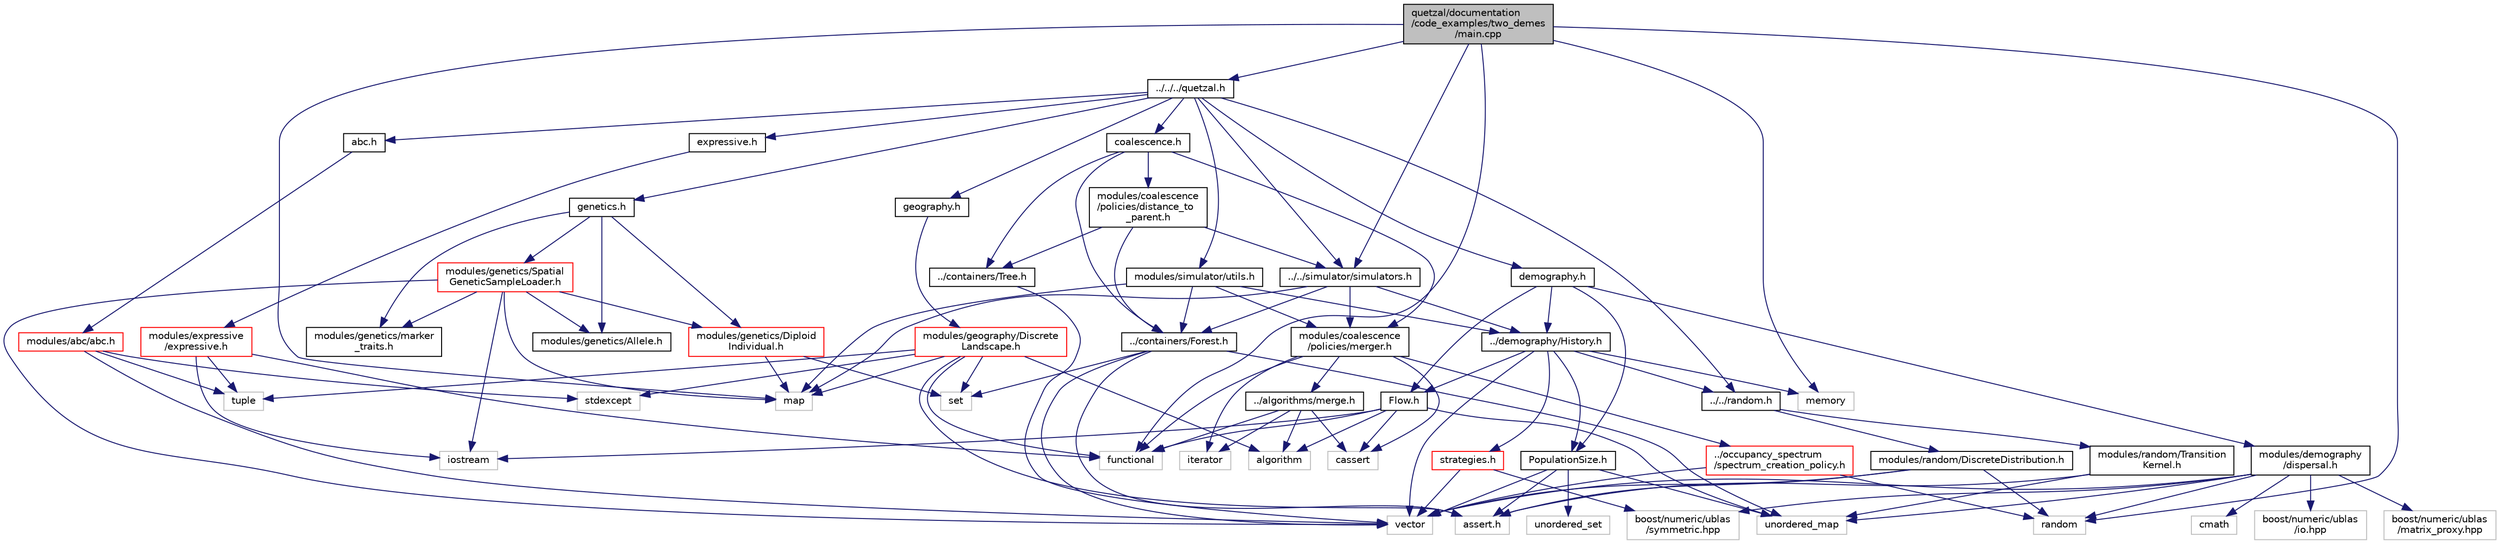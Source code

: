 digraph "quetzal/documentation/code_examples/two_demes/main.cpp"
{
 // LATEX_PDF_SIZE
  edge [fontname="Helvetica",fontsize="10",labelfontname="Helvetica",labelfontsize="10"];
  node [fontname="Helvetica",fontsize="10",shape=record];
  Node0 [label="quetzal/documentation\l/code_examples/two_demes\l/main.cpp",height=0.2,width=0.4,color="black", fillcolor="grey75", style="filled", fontcolor="black",tooltip=" "];
  Node0 -> Node1 [color="midnightblue",fontsize="10",style="solid",fontname="Helvetica"];
  Node1 [label="../../../quetzal.h",height=0.2,width=0.4,color="black", fillcolor="white", style="filled",URL="$quetzal_8h.html",tooltip=" "];
  Node1 -> Node2 [color="midnightblue",fontsize="10",style="solid",fontname="Helvetica"];
  Node2 [label="coalescence.h",height=0.2,width=0.4,color="black", fillcolor="white", style="filled",URL="$coalescence_8h.html",tooltip=" "];
  Node2 -> Node3 [color="midnightblue",fontsize="10",style="solid",fontname="Helvetica"];
  Node3 [label="modules/coalescence\l/policies/merger.h",height=0.2,width=0.4,color="black", fillcolor="white", style="filled",URL="$merger_8h.html",tooltip=" "];
  Node3 -> Node4 [color="midnightblue",fontsize="10",style="solid",fontname="Helvetica"];
  Node4 [label="../algorithms/merge.h",height=0.2,width=0.4,color="black", fillcolor="white", style="filled",URL="$merge_8h.html",tooltip=" "];
  Node4 -> Node5 [color="midnightblue",fontsize="10",style="solid",fontname="Helvetica"];
  Node5 [label="algorithm",height=0.2,width=0.4,color="grey75", fillcolor="white", style="filled",tooltip=" "];
  Node4 -> Node6 [color="midnightblue",fontsize="10",style="solid",fontname="Helvetica"];
  Node6 [label="iterator",height=0.2,width=0.4,color="grey75", fillcolor="white", style="filled",tooltip=" "];
  Node4 -> Node7 [color="midnightblue",fontsize="10",style="solid",fontname="Helvetica"];
  Node7 [label="cassert",height=0.2,width=0.4,color="grey75", fillcolor="white", style="filled",tooltip=" "];
  Node4 -> Node8 [color="midnightblue",fontsize="10",style="solid",fontname="Helvetica"];
  Node8 [label="functional",height=0.2,width=0.4,color="grey75", fillcolor="white", style="filled",tooltip=" "];
  Node3 -> Node9 [color="midnightblue",fontsize="10",style="solid",fontname="Helvetica"];
  Node9 [label="../occupancy_spectrum\l/spectrum_creation_policy.h",height=0.2,width=0.4,color="red", fillcolor="white", style="filled",URL="$spectrum__creation__policy_8h.html",tooltip=" "];
  Node9 -> Node12 [color="midnightblue",fontsize="10",style="solid",fontname="Helvetica"];
  Node12 [label="vector",height=0.2,width=0.4,color="grey75", fillcolor="white", style="filled",tooltip=" "];
  Node9 -> Node14 [color="midnightblue",fontsize="10",style="solid",fontname="Helvetica"];
  Node14 [label="random",height=0.2,width=0.4,color="grey75", fillcolor="white", style="filled",tooltip=" "];
  Node3 -> Node6 [color="midnightblue",fontsize="10",style="solid",fontname="Helvetica"];
  Node3 -> Node7 [color="midnightblue",fontsize="10",style="solid",fontname="Helvetica"];
  Node3 -> Node8 [color="midnightblue",fontsize="10",style="solid",fontname="Helvetica"];
  Node2 -> Node23 [color="midnightblue",fontsize="10",style="solid",fontname="Helvetica"];
  Node23 [label="modules/coalescence\l/policies/distance_to\l_parent.h",height=0.2,width=0.4,color="black", fillcolor="white", style="filled",URL="$distance__to__parent_8h.html",tooltip=" "];
  Node23 -> Node24 [color="midnightblue",fontsize="10",style="solid",fontname="Helvetica"];
  Node24 [label="../containers/Tree.h",height=0.2,width=0.4,color="black", fillcolor="white", style="filled",URL="$_tree_8h.html",tooltip=" "];
  Node24 -> Node12 [color="midnightblue",fontsize="10",style="solid",fontname="Helvetica"];
  Node23 -> Node25 [color="midnightblue",fontsize="10",style="solid",fontname="Helvetica"];
  Node25 [label="../containers/Forest.h",height=0.2,width=0.4,color="black", fillcolor="white", style="filled",URL="$_forest_8h.html",tooltip=" "];
  Node25 -> Node22 [color="midnightblue",fontsize="10",style="solid",fontname="Helvetica"];
  Node22 [label="unordered_map",height=0.2,width=0.4,color="grey75", fillcolor="white", style="filled",tooltip=" "];
  Node25 -> Node26 [color="midnightblue",fontsize="10",style="solid",fontname="Helvetica"];
  Node26 [label="set",height=0.2,width=0.4,color="grey75", fillcolor="white", style="filled",tooltip=" "];
  Node25 -> Node12 [color="midnightblue",fontsize="10",style="solid",fontname="Helvetica"];
  Node25 -> Node16 [color="midnightblue",fontsize="10",style="solid",fontname="Helvetica"];
  Node16 [label="assert.h",height=0.2,width=0.4,color="grey75", fillcolor="white", style="filled",tooltip=" "];
  Node23 -> Node27 [color="midnightblue",fontsize="10",style="solid",fontname="Helvetica"];
  Node27 [label="../../simulator/simulators.h",height=0.2,width=0.4,color="black", fillcolor="white", style="filled",URL="$simulators_8h.html",tooltip=" "];
  Node27 -> Node28 [color="midnightblue",fontsize="10",style="solid",fontname="Helvetica"];
  Node28 [label="../demography/History.h",height=0.2,width=0.4,color="black", fillcolor="white", style="filled",URL="$_history_8h.html",tooltip=" "];
  Node28 -> Node29 [color="midnightblue",fontsize="10",style="solid",fontname="Helvetica"];
  Node29 [label="Flow.h",height=0.2,width=0.4,color="black", fillcolor="white", style="filled",URL="$_flow_8h.html",tooltip=" "];
  Node29 -> Node22 [color="midnightblue",fontsize="10",style="solid",fontname="Helvetica"];
  Node29 -> Node7 [color="midnightblue",fontsize="10",style="solid",fontname="Helvetica"];
  Node29 -> Node8 [color="midnightblue",fontsize="10",style="solid",fontname="Helvetica"];
  Node29 -> Node5 [color="midnightblue",fontsize="10",style="solid",fontname="Helvetica"];
  Node29 -> Node17 [color="midnightblue",fontsize="10",style="solid",fontname="Helvetica"];
  Node17 [label="iostream",height=0.2,width=0.4,color="grey75", fillcolor="white", style="filled",tooltip=" "];
  Node28 -> Node30 [color="midnightblue",fontsize="10",style="solid",fontname="Helvetica"];
  Node30 [label="PopulationSize.h",height=0.2,width=0.4,color="black", fillcolor="white", style="filled",URL="$_population_size_8h.html",tooltip=" "];
  Node30 -> Node22 [color="midnightblue",fontsize="10",style="solid",fontname="Helvetica"];
  Node30 -> Node31 [color="midnightblue",fontsize="10",style="solid",fontname="Helvetica"];
  Node31 [label="unordered_set",height=0.2,width=0.4,color="grey75", fillcolor="white", style="filled",tooltip=" "];
  Node30 -> Node12 [color="midnightblue",fontsize="10",style="solid",fontname="Helvetica"];
  Node30 -> Node16 [color="midnightblue",fontsize="10",style="solid",fontname="Helvetica"];
  Node28 -> Node32 [color="midnightblue",fontsize="10",style="solid",fontname="Helvetica"];
  Node32 [label="strategies.h",height=0.2,width=0.4,color="red", fillcolor="white", style="filled",URL="$strategies_8h.html",tooltip=" "];
  Node32 -> Node42 [color="midnightblue",fontsize="10",style="solid",fontname="Helvetica"];
  Node42 [label="boost/numeric/ublas\l/symmetric.hpp",height=0.2,width=0.4,color="grey75", fillcolor="white", style="filled",tooltip=" "];
  Node32 -> Node12 [color="midnightblue",fontsize="10",style="solid",fontname="Helvetica"];
  Node28 -> Node43 [color="midnightblue",fontsize="10",style="solid",fontname="Helvetica"];
  Node43 [label="../../random.h",height=0.2,width=0.4,color="black", fillcolor="white", style="filled",URL="$random_8h.html",tooltip=" "];
  Node43 -> Node44 [color="midnightblue",fontsize="10",style="solid",fontname="Helvetica"];
  Node44 [label="modules/random/DiscreteDistribution.h",height=0.2,width=0.4,color="black", fillcolor="white", style="filled",URL="$_discrete_distribution_8h.html",tooltip=" "];
  Node44 -> Node16 [color="midnightblue",fontsize="10",style="solid",fontname="Helvetica"];
  Node44 -> Node12 [color="midnightblue",fontsize="10",style="solid",fontname="Helvetica"];
  Node44 -> Node14 [color="midnightblue",fontsize="10",style="solid",fontname="Helvetica"];
  Node43 -> Node45 [color="midnightblue",fontsize="10",style="solid",fontname="Helvetica"];
  Node45 [label="modules/random/Transition\lKernel.h",height=0.2,width=0.4,color="black", fillcolor="white", style="filled",URL="$_transition_kernel_8h.html",tooltip=" "];
  Node45 -> Node16 [color="midnightblue",fontsize="10",style="solid",fontname="Helvetica"];
  Node45 -> Node22 [color="midnightblue",fontsize="10",style="solid",fontname="Helvetica"];
  Node28 -> Node12 [color="midnightblue",fontsize="10",style="solid",fontname="Helvetica"];
  Node28 -> Node46 [color="midnightblue",fontsize="10",style="solid",fontname="Helvetica"];
  Node46 [label="memory",height=0.2,width=0.4,color="grey75", fillcolor="white", style="filled",tooltip=" "];
  Node27 -> Node25 [color="midnightblue",fontsize="10",style="solid",fontname="Helvetica"];
  Node27 -> Node3 [color="midnightblue",fontsize="10",style="solid",fontname="Helvetica"];
  Node27 -> Node41 [color="midnightblue",fontsize="10",style="solid",fontname="Helvetica"];
  Node41 [label="map",height=0.2,width=0.4,color="grey75", fillcolor="white", style="filled",tooltip=" "];
  Node2 -> Node24 [color="midnightblue",fontsize="10",style="solid",fontname="Helvetica"];
  Node2 -> Node25 [color="midnightblue",fontsize="10",style="solid",fontname="Helvetica"];
  Node1 -> Node43 [color="midnightblue",fontsize="10",style="solid",fontname="Helvetica"];
  Node1 -> Node47 [color="midnightblue",fontsize="10",style="solid",fontname="Helvetica"];
  Node47 [label="demography.h",height=0.2,width=0.4,color="black", fillcolor="white", style="filled",URL="$demography_8h.html",tooltip=" "];
  Node47 -> Node29 [color="midnightblue",fontsize="10",style="solid",fontname="Helvetica"];
  Node47 -> Node30 [color="midnightblue",fontsize="10",style="solid",fontname="Helvetica"];
  Node47 -> Node28 [color="midnightblue",fontsize="10",style="solid",fontname="Helvetica"];
  Node47 -> Node48 [color="midnightblue",fontsize="10",style="solid",fontname="Helvetica"];
  Node48 [label="modules/demography\l/dispersal.h",height=0.2,width=0.4,color="black", fillcolor="white", style="filled",URL="$dispersal_8h.html",tooltip=" "];
  Node48 -> Node15 [color="midnightblue",fontsize="10",style="solid",fontname="Helvetica"];
  Node15 [label="cmath",height=0.2,width=0.4,color="grey75", fillcolor="white", style="filled",tooltip=" "];
  Node48 -> Node12 [color="midnightblue",fontsize="10",style="solid",fontname="Helvetica"];
  Node48 -> Node22 [color="midnightblue",fontsize="10",style="solid",fontname="Helvetica"];
  Node48 -> Node14 [color="midnightblue",fontsize="10",style="solid",fontname="Helvetica"];
  Node48 -> Node42 [color="midnightblue",fontsize="10",style="solid",fontname="Helvetica"];
  Node48 -> Node37 [color="midnightblue",fontsize="10",style="solid",fontname="Helvetica"];
  Node37 [label="boost/numeric/ublas\l/io.hpp",height=0.2,width=0.4,color="grey75", fillcolor="white", style="filled",tooltip=" "];
  Node48 -> Node49 [color="midnightblue",fontsize="10",style="solid",fontname="Helvetica"];
  Node49 [label="boost/numeric/ublas\l/matrix_proxy.hpp",height=0.2,width=0.4,color="grey75", fillcolor="white", style="filled",tooltip=" "];
  Node1 -> Node50 [color="midnightblue",fontsize="10",style="solid",fontname="Helvetica"];
  Node50 [label="geography.h",height=0.2,width=0.4,color="black", fillcolor="white", style="filled",URL="$geography_8h.html",tooltip=" "];
  Node50 -> Node51 [color="midnightblue",fontsize="10",style="solid",fontname="Helvetica"];
  Node51 [label="modules/geography/Discrete\lLandscape.h",height=0.2,width=0.4,color="red", fillcolor="white", style="filled",URL="$_discrete_landscape_8h.html",tooltip=" "];
  Node51 -> Node41 [color="midnightblue",fontsize="10",style="solid",fontname="Helvetica"];
  Node51 -> Node26 [color="midnightblue",fontsize="10",style="solid",fontname="Helvetica"];
  Node51 -> Node16 [color="midnightblue",fontsize="10",style="solid",fontname="Helvetica"];
  Node51 -> Node52 [color="midnightblue",fontsize="10",style="solid",fontname="Helvetica"];
  Node52 [label="stdexcept",height=0.2,width=0.4,color="grey75", fillcolor="white", style="filled",tooltip=" "];
  Node51 -> Node5 [color="midnightblue",fontsize="10",style="solid",fontname="Helvetica"];
  Node51 -> Node53 [color="midnightblue",fontsize="10",style="solid",fontname="Helvetica"];
  Node53 [label="tuple",height=0.2,width=0.4,color="grey75", fillcolor="white", style="filled",tooltip=" "];
  Node51 -> Node8 [color="midnightblue",fontsize="10",style="solid",fontname="Helvetica"];
  Node1 -> Node66 [color="midnightblue",fontsize="10",style="solid",fontname="Helvetica"];
  Node66 [label="expressive.h",height=0.2,width=0.4,color="black", fillcolor="white", style="filled",URL="$expressive_8h.html",tooltip=" "];
  Node66 -> Node67 [color="midnightblue",fontsize="10",style="solid",fontname="Helvetica"];
  Node67 [label="modules/expressive\l/expressive.h",height=0.2,width=0.4,color="red", fillcolor="white", style="filled",URL="$modules_2expressive_2expressive_8h.html",tooltip=" "];
  Node67 -> Node8 [color="midnightblue",fontsize="10",style="solid",fontname="Helvetica"];
  Node67 -> Node17 [color="midnightblue",fontsize="10",style="solid",fontname="Helvetica"];
  Node67 -> Node53 [color="midnightblue",fontsize="10",style="solid",fontname="Helvetica"];
  Node1 -> Node69 [color="midnightblue",fontsize="10",style="solid",fontname="Helvetica"];
  Node69 [label="abc.h",height=0.2,width=0.4,color="black", fillcolor="white", style="filled",URL="$abc_8h.html",tooltip=" "];
  Node69 -> Node70 [color="midnightblue",fontsize="10",style="solid",fontname="Helvetica"];
  Node70 [label="modules/abc/abc.h",height=0.2,width=0.4,color="red", fillcolor="white", style="filled",URL="$modules_2abc_2abc_8h.html",tooltip=" "];
  Node70 -> Node53 [color="midnightblue",fontsize="10",style="solid",fontname="Helvetica"];
  Node70 -> Node12 [color="midnightblue",fontsize="10",style="solid",fontname="Helvetica"];
  Node70 -> Node52 [color="midnightblue",fontsize="10",style="solid",fontname="Helvetica"];
  Node1 -> Node72 [color="midnightblue",fontsize="10",style="solid",fontname="Helvetica"];
  Node72 [label="genetics.h",height=0.2,width=0.4,color="black", fillcolor="white", style="filled",URL="$genetics_8h.html",tooltip=" "];
  Node72 -> Node73 [color="midnightblue",fontsize="10",style="solid",fontname="Helvetica"];
  Node73 [label="modules/genetics/marker\l_traits.h",height=0.2,width=0.4,color="black", fillcolor="white", style="filled",URL="$marker__traits_8h.html",tooltip=" "];
  Node72 -> Node74 [color="midnightblue",fontsize="10",style="solid",fontname="Helvetica"];
  Node74 [label="modules/genetics/Allele.h",height=0.2,width=0.4,color="black", fillcolor="white", style="filled",URL="$_allele_8h.html",tooltip=" "];
  Node72 -> Node75 [color="midnightblue",fontsize="10",style="solid",fontname="Helvetica"];
  Node75 [label="modules/genetics/Diploid\lIndividual.h",height=0.2,width=0.4,color="red", fillcolor="white", style="filled",URL="$_diploid_individual_8h.html",tooltip=" "];
  Node75 -> Node41 [color="midnightblue",fontsize="10",style="solid",fontname="Helvetica"];
  Node75 -> Node26 [color="midnightblue",fontsize="10",style="solid",fontname="Helvetica"];
  Node72 -> Node76 [color="midnightblue",fontsize="10",style="solid",fontname="Helvetica"];
  Node76 [label="modules/genetics/Spatial\lGeneticSampleLoader.h",height=0.2,width=0.4,color="red", fillcolor="white", style="filled",URL="$_spatial_genetic_sample_loader_8h.html",tooltip=" "];
  Node76 -> Node17 [color="midnightblue",fontsize="10",style="solid",fontname="Helvetica"];
  Node76 -> Node41 [color="midnightblue",fontsize="10",style="solid",fontname="Helvetica"];
  Node76 -> Node12 [color="midnightblue",fontsize="10",style="solid",fontname="Helvetica"];
  Node76 -> Node73 [color="midnightblue",fontsize="10",style="solid",fontname="Helvetica"];
  Node76 -> Node74 [color="midnightblue",fontsize="10",style="solid",fontname="Helvetica"];
  Node76 -> Node75 [color="midnightblue",fontsize="10",style="solid",fontname="Helvetica"];
  Node1 -> Node27 [color="midnightblue",fontsize="10",style="solid",fontname="Helvetica"];
  Node1 -> Node80 [color="midnightblue",fontsize="10",style="solid",fontname="Helvetica"];
  Node80 [label="modules/simulator/utils.h",height=0.2,width=0.4,color="black", fillcolor="white", style="filled",URL="$modules_2simulator_2utils_8h.html",tooltip=" "];
  Node80 -> Node28 [color="midnightblue",fontsize="10",style="solid",fontname="Helvetica"];
  Node80 -> Node25 [color="midnightblue",fontsize="10",style="solid",fontname="Helvetica"];
  Node80 -> Node3 [color="midnightblue",fontsize="10",style="solid",fontname="Helvetica"];
  Node80 -> Node41 [color="midnightblue",fontsize="10",style="solid",fontname="Helvetica"];
  Node0 -> Node27 [color="midnightblue",fontsize="10",style="solid",fontname="Helvetica"];
  Node0 -> Node46 [color="midnightblue",fontsize="10",style="solid",fontname="Helvetica"];
  Node0 -> Node14 [color="midnightblue",fontsize="10",style="solid",fontname="Helvetica"];
  Node0 -> Node8 [color="midnightblue",fontsize="10",style="solid",fontname="Helvetica"];
  Node0 -> Node41 [color="midnightblue",fontsize="10",style="solid",fontname="Helvetica"];
}
